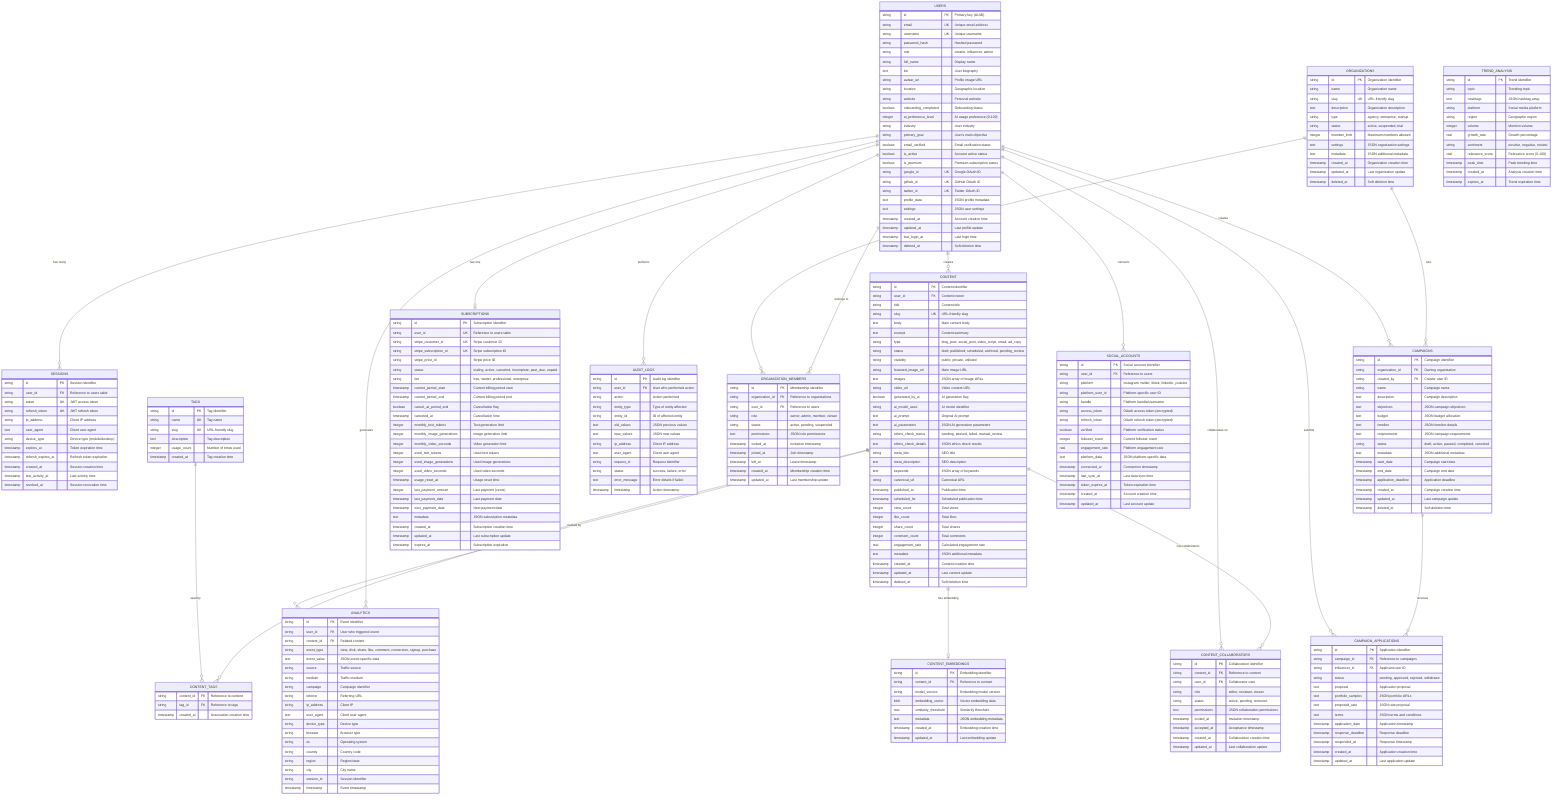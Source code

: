 erDiagram
    %% Core User Management
    USERS {
        string id PK "Primary key (UUID)"
        string email UK "Unique email address"
        string username UK "Unique username"
        string password_hash "Hashed password"
        string role "creator, influencer, admin"
        string full_name "Display name"
        text bio "User biography"
        string avatar_url "Profile image URL"
        string location "Geographic location"
        string website "Personal website"
        boolean onboarding_completed "Onboarding status"
        integer ai_preference_level "AI usage preference (0-100)"
        string industry "User industry"
        string primary_goal "User's main objective"
        boolean email_verified "Email verification status"
        boolean is_active "Account active status"
        boolean is_premium "Premium subscription status"
        string google_id UK "Google OAuth ID"
        string github_id UK "GitHub OAuth ID"
        string twitter_id UK "Twitter OAuth ID"
        text profile_data "JSON profile metadata"
        text settings "JSON user settings"
        timestamp created_at "Account creation time"
        timestamp updated_at "Last profile update"
        timestamp last_login_at "Last login time"
        timestamp deleted_at "Soft deletion time"
    }

    %% Session Management
    SESSIONS {
        string id PK "Session identifier"
        string user_id FK "Reference to users table"
        string token UK "JWT access token"
        string refresh_token UK "JWT refresh token"
        string ip_address "Client IP address"
        text user_agent "Client user agent"
        string device_type "Device type (mobile/desktop)"
        timestamp expires_at "Token expiration time"
        timestamp refresh_expires_at "Refresh token expiration"
        timestamp created_at "Session creation time"
        timestamp last_activity_at "Last activity time"
        timestamp revoked_at "Session revocation time"
    }

    %% Content Management
    CONTENT {
        string id PK "Content identifier"
        string user_id FK "Content owner"
        string title "Content title"
        string slug UK "URL-friendly slug"
        text body "Main content body"
        text excerpt "Content summary"
        string type "blog_post, social_post, video_script, email, ad_copy"
        string status "draft, published, scheduled, archived, pending_review"
        string visibility "public, private, unlisted"
        string featured_image_url "Main image URL"
        text images "JSON array of image URLs"
        string video_url "Video content URL"
        boolean generated_by_ai "AI generation flag"
        string ai_model_used "AI model identifier"
        text ai_prompt "Original AI prompt"
        text ai_parameters "JSON AI generation parameters"
        string ethics_check_status "pending, passed, failed, manual_review"
        text ethics_check_details "JSON ethics check results"
        string meta_title "SEO title"
        text meta_description "SEO description"
        text keywords "JSON array of keywords"
        string canonical_url "Canonical URL"
        timestamp published_at "Publication time"
        timestamp scheduled_for "Scheduled publication time"
        integer view_count "Total views"
        integer like_count "Total likes"
        integer share_count "Total shares"
        integer comment_count "Total comments"
        real engagement_rate "Calculated engagement rate"
        text metadata "JSON additional metadata"
        timestamp created_at "Content creation time"
        timestamp updated_at "Last content update"
        timestamp deleted_at "Soft deletion time"
    }

    %% Content Categorization
    TAGS {
        string id PK "Tag identifier"
        string name UK "Tag name"
        string slug UK "URL-friendly slug"
        text description "Tag description"
        integer usage_count "Number of times used"
        timestamp created_at "Tag creation time"
    }

    CONTENT_TAGS {
        string content_id FK "Reference to content"
        string tag_id FK "Reference to tags"
        timestamp created_at "Association creation time"
    }

    %% Analytics and Tracking
    ANALYTICS {
        string id PK "Event identifier"
        string user_id FK "User who triggered event"
        string content_id FK "Related content"
        string event_type "view, click, share, like, comment, conversion, signup, purchase"
        text event_value "JSON event-specific data"
        string source "Traffic source"
        string medium "Traffic medium"
        string campaign "Campaign identifier"
        string referrer "Referring URL"
        string ip_address "Client IP"
        text user_agent "Client user agent"
        string device_type "Device type"
        string browser "Browser type"
        string os "Operating system"
        string country "Country code"
        string region "Region/state"
        string city "City name"
        string session_id "Session identifier"
        timestamp timestamp "Event timestamp"
    }

    %% Subscription Management
    SUBSCRIPTIONS {
        string id PK "Subscription identifier"
        string user_id UK "Reference to users table"
        string stripe_customer_id UK "Stripe customer ID"
        string stripe_subscription_id UK "Stripe subscription ID"
        string stripe_price_id "Stripe price ID"
        string status "trialing, active, canceled, incomplete, past_due, unpaid"
        string tier "free, starter, professional, enterprise"
        timestamp current_period_start "Current billing period start"
        timestamp current_period_end "Current billing period end"
        boolean cancel_at_period_end "Cancellation flag"
        timestamp canceled_at "Cancellation time"
        integer monthly_text_tokens "Text generation limit"
        integer monthly_image_generations "Image generation limit"
        integer monthly_video_seconds "Video generation limit"
        integer used_text_tokens "Used text tokens"
        integer used_image_generations "Used image generations"
        integer used_video_seconds "Used video seconds"
        timestamp usage_reset_at "Usage reset time"
        integer last_payment_amount "Last payment (cents)"
        timestamp last_payment_date "Last payment date"
        timestamp next_payment_date "Next payment date"
        text metadata "JSON subscription metadata"
        timestamp created_at "Subscription creation time"
        timestamp updated_at "Last subscription update"
        timestamp expires_at "Subscription expiration"
    }

    %% Audit and Compliance
    AUDIT_LOGS {
        string id PK "Audit log identifier"
        string user_id FK "User who performed action"
        string action "Action performed"
        string entity_type "Type of entity affected"
        string entity_id "ID of affected entity"
        text old_values "JSON previous values"
        text new_values "JSON new values"
        string ip_address "Client IP address"
        text user_agent "Client user agent"
        string request_id "Request identifier"
        string status "success, failure, error"
        text error_message "Error details if failed"
        timestamp timestamp "Action timestamp"
    }

    %% Multi-tenancy and Organizations (Future Extension)
    ORGANIZATIONS {
        string id PK "Organization identifier"
        string name "Organization name"
        string slug UK "URL-friendly slug"
        text description "Organization description"
        string type "agency, enterprise, startup"
        string status "active, suspended, trial"
        integer member_limit "Maximum members allowed"
        text settings "JSON organization settings"
        text metadata "JSON additional metadata"
        timestamp created_at "Organization creation time"
        timestamp updated_at "Last organization update"
        timestamp deleted_at "Soft deletion time"
    }

    ORGANIZATION_MEMBERS {
        string id PK "Membership identifier"
        string organization_id FK "Reference to organizations"
        string user_id FK "Reference to users"
        string role "owner, admin, member, viewer"
        string status "active, pending, suspended"
        text permissions "JSON role permissions"
        timestamp invited_at "Invitation timestamp"
        timestamp joined_at "Join timestamp"
        timestamp left_at "Leave timestamp"
        timestamp created_at "Membership creation time"
        timestamp updated_at "Last membership update"
    }

    %% Relationships
    USERS ||--o{ SESSIONS : "has many"
    USERS ||--o{ CONTENT : "creates"
    USERS ||--o| SUBSCRIPTIONS : "has one"
    USERS ||--o{ ANALYTICS : "generates"
    USERS ||--o{ AUDIT_LOGS : "performs"
    USERS ||--o{ ORGANIZATION_MEMBERS : "belongs to"

    CONTENT ||--o{ CONTENT_TAGS : "has many"
    TAGS ||--o{ CONTENT_TAGS : "used by"
    CONTENT ||--o{ ANALYTICS : "tracked by"

    ORGANIZATIONS ||--o{ ORGANIZATION_MEMBERS : "has many"

    %% Content Collaboration (Future Extension)
    CONTENT_COLLABORATORS {
        string id PK "Collaboration identifier"
        string content_id FK "Reference to content"
        string user_id FK "Collaborator user"
        string role "editor, reviewer, viewer"
        string status "active, pending, removed"
        text permissions "JSON collaboration permissions"
        timestamp invited_at "Invitation timestamp"
        timestamp accepted_at "Acceptance timestamp"
        timestamp created_at "Collaboration creation time"
        timestamp updated_at "Last collaboration update"
    }

    CONTENT ||--o{ CONTENT_COLLABORATORS : "has collaborators"
    USERS ||--o{ CONTENT_COLLABORATORS : "collaborates on"

    %% Campaign Management (Extended Schema)
    CAMPAIGNS {
        string id PK "Campaign identifier"
        string organization_id FK "Owning organization"
        string created_by FK "Creator user ID"
        string name "Campaign name"
        text description "Campaign description"
        text objectives "JSON campaign objectives"
        text budget "JSON budget allocation"
        text timeline "JSON timeline details"
        text requirements "JSON campaign requirements"
        string status "draft, active, paused, completed, canceled"
        text metadata "JSON additional metadata"
        timestamp start_date "Campaign start date"
        timestamp end_date "Campaign end date"
        timestamp application_deadline "Application deadline"
        timestamp created_at "Campaign creation time"
        timestamp updated_at "Last campaign update"
        timestamp deleted_at "Soft deletion time"
    }

    CAMPAIGN_APPLICATIONS {
        string id PK "Application identifier"
        string campaign_id FK "Reference to campaigns"
        string influencer_id FK "Applicant user ID"
        string status "pending, approved, rejected, withdrawn"
        text proposal "Application proposal"
        text portfolio_samples "JSON portfolio URLs"
        text proposed_rate "JSON rate proposal"
        text terms "JSON terms and conditions"
        timestamp application_date "Application timestamp"
        timestamp response_deadline "Response deadline"
        timestamp responded_at "Response timestamp"
        timestamp created_at "Application creation time"
        timestamp updated_at "Last application update"
    }

    ORGANIZATIONS ||--o{ CAMPAIGNS : "runs"
    USERS ||--o{ CAMPAIGNS : "creates"
    CAMPAIGNS ||--o{ CAMPAIGN_APPLICATIONS : "receives"
    USERS ||--o{ CAMPAIGN_APPLICATIONS : "submits"

    %% Vector Embeddings (AI/ML Features)
    CONTENT_EMBEDDINGS {
        string id PK "Embedding identifier"
        string content_id FK "Reference to content"
        string model_version "Embedding model version"
        blob embedding_vector "Vector embedding data"
        real similarity_threshold "Similarity threshold"
        text metadata "JSON embedding metadata"
        timestamp created_at "Embedding creation time"
        timestamp updated_at "Last embedding update"
    }

    CONTENT ||--o| CONTENT_EMBEDDINGS : "has embedding"

    %% Trend Tracking
    TREND_ANALYSIS {
        string id PK "Trend identifier"
        string topic "Trending topic"
        text hashtags "JSON hashtag array"
        string platform "Social media platform"
        string region "Geographic region"
        integer volume "Mention volume"
        real growth_rate "Growth percentage"
        string sentiment "positive, negative, neutral"
        real relevance_score "Relevance score (0-100)"
        timestamp peak_time "Peak trending time"
        timestamp created_at "Analysis creation time"
        timestamp expires_at "Trend expiration time"
    }

    %% Social Media Integrations
    SOCIAL_ACCOUNTS {
        string id PK "Social account identifier"
        string user_id FK "Reference to users"
        string platform "instagram, twitter, tiktok, linkedin, youtube"
        string platform_user_id "Platform-specific user ID"
        string handle "Platform handle/username"
        string access_token "OAuth access token (encrypted)"
        string refresh_token "OAuth refresh token (encrypted)"
        boolean verified "Platform verification status"
        integer follower_count "Current follower count"
        real engagement_rate "Platform engagement rate"
        text platform_data "JSON platform-specific data"
        timestamp connected_at "Connection timestamp"
        timestamp last_sync_at "Last data sync time"
        timestamp token_expires_at "Token expiration time"
        timestamp created_at "Account creation time"
        timestamp updated_at "Last account update"
    }

    USERS ||--o{ SOCIAL_ACCOUNTS : "connects"